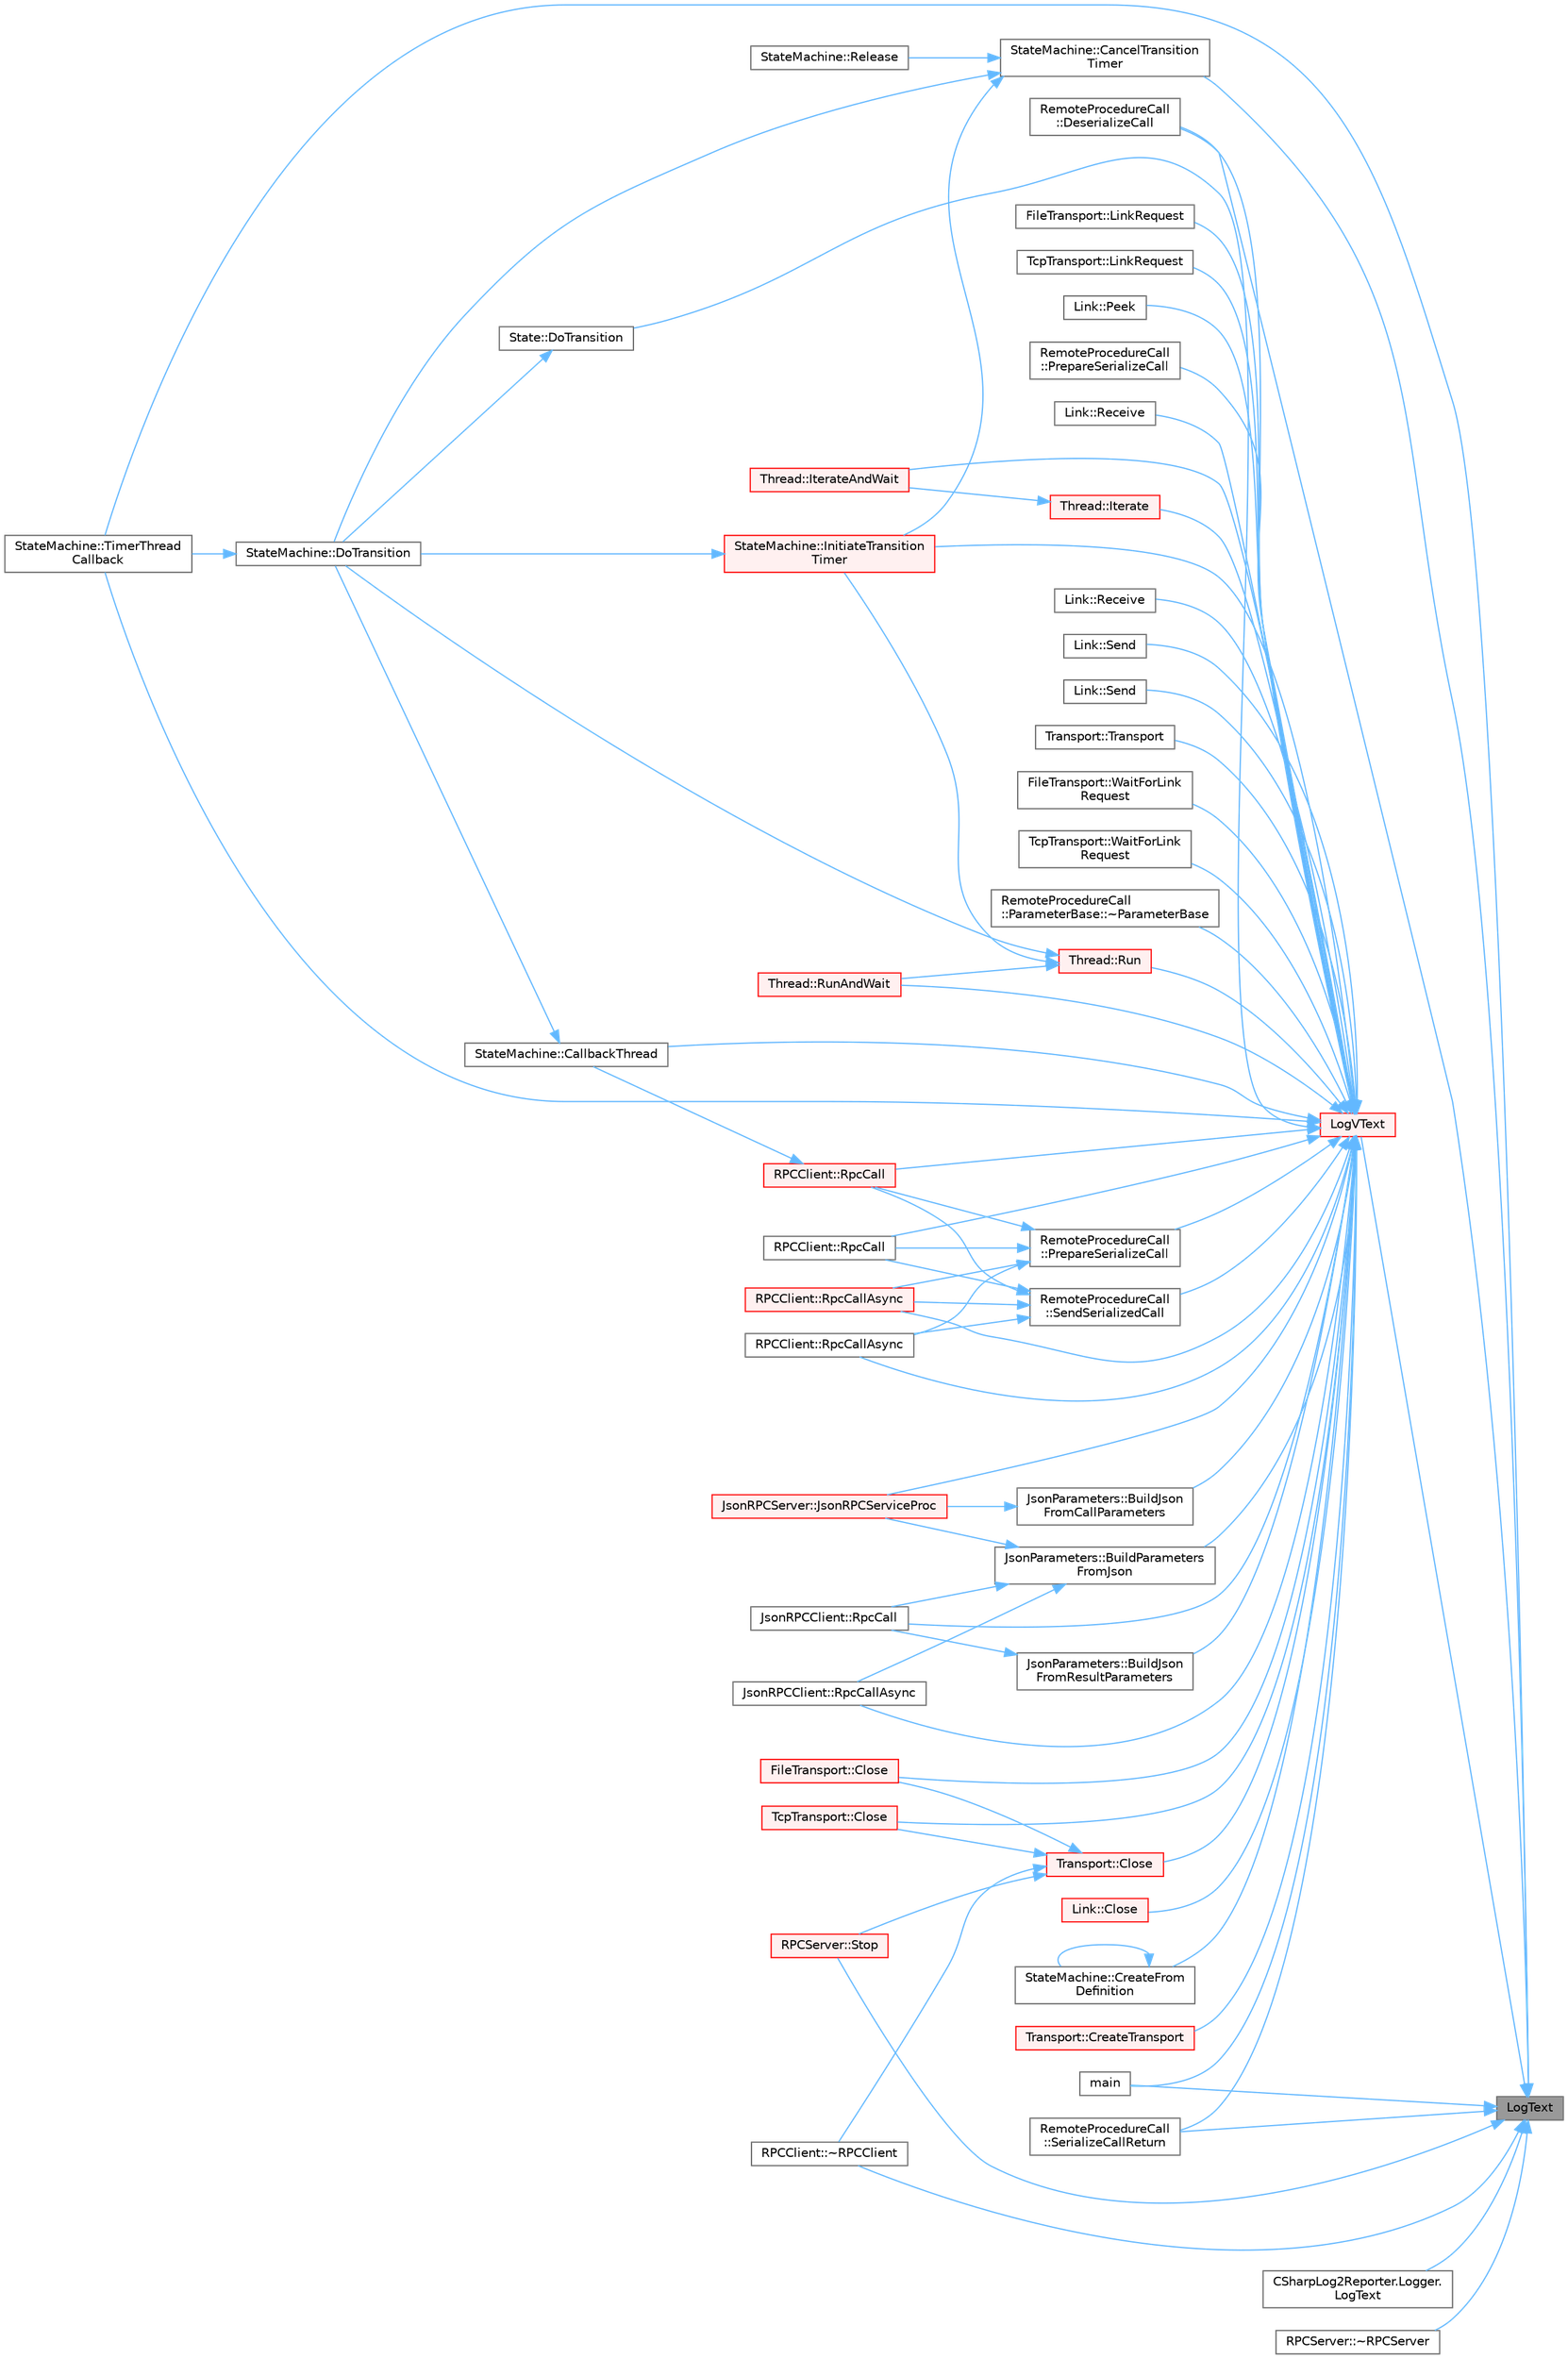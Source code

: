 digraph "LogText"
{
 // LATEX_PDF_SIZE
  bgcolor="transparent";
  edge [fontname=Helvetica,fontsize=10,labelfontname=Helvetica,labelfontsize=10];
  node [fontname=Helvetica,fontsize=10,shape=box,height=0.2,width=0.4];
  rankdir="RL";
  Node1 [id="Node000001",label="LogText",height=0.2,width=0.4,color="gray40", fillcolor="grey60", style="filled", fontcolor="black",tooltip=" "];
  Node1 -> Node2 [id="edge1_Node000001_Node000002",dir="back",color="steelblue1",style="solid",tooltip=" "];
  Node2 [id="Node000002",label="StateMachine::CancelTransition\lTimer",height=0.2,width=0.4,color="grey40", fillcolor="white", style="filled",URL="$class_state_machine.html#a0fb3b2d1e0daeeacac4edee9d85d033d",tooltip=" "];
  Node2 -> Node3 [id="edge2_Node000002_Node000003",dir="back",color="steelblue1",style="solid",tooltip=" "];
  Node3 [id="Node000003",label="StateMachine::DoTransition",height=0.2,width=0.4,color="grey40", fillcolor="white", style="filled",URL="$class_state_machine.html#ae5864f2f840fca87e1d3229703f681fb",tooltip="Executes the given transition on the current state."];
  Node3 -> Node4 [id="edge3_Node000003_Node000004",dir="back",color="steelblue1",style="solid",tooltip=" "];
  Node4 [id="Node000004",label="StateMachine::TimerThread\lCallback",height=0.2,width=0.4,color="grey40", fillcolor="white", style="filled",URL="$class_state_machine.html#ab502559100a6bc6d7cbf0bbaff8a6d3a",tooltip=" "];
  Node2 -> Node5 [id="edge4_Node000002_Node000005",dir="back",color="steelblue1",style="solid",tooltip=" "];
  Node5 [id="Node000005",label="StateMachine::InitiateTransition\lTimer",height=0.2,width=0.4,color="red", fillcolor="#FFF0F0", style="filled",URL="$class_state_machine.html#aa96ba26b9aff8774aacb302af3dd7fe8",tooltip="Clears the current transition timer (timeout) if any, then sets a new transition timer to the the giv..."];
  Node5 -> Node3 [id="edge5_Node000005_Node000003",dir="back",color="steelblue1",style="solid",tooltip=" "];
  Node2 -> Node7 [id="edge6_Node000002_Node000007",dir="back",color="steelblue1",style="solid",tooltip=" "];
  Node7 [id="Node000007",label="StateMachine::Release",height=0.2,width=0.4,color="grey40", fillcolor="white", style="filled",URL="$class_state_machine.html#a8295262a91454cd9b54aebbd8573cf08",tooltip="Stops the state machine's context pending threads, then mark the state machine as exiting so the garb..."];
  Node1 -> Node8 [id="edge7_Node000001_Node000008",dir="back",color="steelblue1",style="solid",tooltip=" "];
  Node8 [id="Node000008",label="RemoteProcedureCall\l::DeserializeCall",height=0.2,width=0.4,color="grey40", fillcolor="white", style="filled",URL="$class_remote_procedure_call.html#a6937c70ae1967f3b78062ab1fdfe0f6d",tooltip="Deserializes a function call byte stream built by SerializeCall."];
  Node1 -> Node9 [id="edge8_Node000001_Node000009",dir="back",color="steelblue1",style="solid",tooltip=" "];
  Node9 [id="Node000009",label="CSharpLog2Reporter.Logger.\lLogText",height=0.2,width=0.4,color="grey40", fillcolor="white", style="filled",URL="$class_c_sharp_log2_reporter_1_1_logger.html#acd52bd2fbb6a979e566c6c0c8dfefd4e",tooltip=" "];
  Node1 -> Node10 [id="edge9_Node000001_Node000010",dir="back",color="steelblue1",style="solid",tooltip=" "];
  Node10 [id="Node000010",label="LogVText",height=0.2,width=0.4,color="red", fillcolor="#FFF0F0", style="filled",URL="$log2reporter_8c.html#a5e1aa3e4ebff4a98212651cae466756e",tooltip=" "];
  Node10 -> Node11 [id="edge10_Node000010_Node000011",dir="back",color="steelblue1",style="solid",tooltip=" "];
  Node11 [id="Node000011",label="JsonParameters::BuildJson\lFromCallParameters",height=0.2,width=0.4,color="grey40", fillcolor="white", style="filled",URL="$class_json_parameters.html#ad5597287648a176fe6ea5375c0dd873c",tooltip=" "];
  Node11 -> Node12 [id="edge11_Node000011_Node000012",dir="back",color="steelblue1",style="solid",tooltip=" "];
  Node12 [id="Node000012",label="JsonRPCServer::JsonRPCServiceProc",height=0.2,width=0.4,color="red", fillcolor="#FFF0F0", style="filled",URL="$class_json_r_p_c_server.html#ad5c173c2db39c0f15a13a01ecad874da",tooltip=" "];
  Node10 -> Node17 [id="edge12_Node000010_Node000017",dir="back",color="steelblue1",style="solid",tooltip=" "];
  Node17 [id="Node000017",label="JsonParameters::BuildJson\lFromResultParameters",height=0.2,width=0.4,color="grey40", fillcolor="white", style="filled",URL="$class_json_parameters.html#adf9346ec92bea02dc136b17d378cdebc",tooltip=" "];
  Node17 -> Node18 [id="edge13_Node000017_Node000018",dir="back",color="steelblue1",style="solid",tooltip=" "];
  Node18 [id="Node000018",label="JsonRPCClient::RpcCall",height=0.2,width=0.4,color="grey40", fillcolor="white", style="filled",URL="$class_json_r_p_c_client.html#a81f0ec4cc1f77ed57668880cd40414ba",tooltip=" "];
  Node10 -> Node19 [id="edge14_Node000010_Node000019",dir="back",color="steelblue1",style="solid",tooltip=" "];
  Node19 [id="Node000019",label="JsonParameters::BuildParameters\lFromJson",height=0.2,width=0.4,color="grey40", fillcolor="white", style="filled",URL="$class_json_parameters.html#af0c0b39d4698688e32c9bf1cf2575084",tooltip=" "];
  Node19 -> Node12 [id="edge15_Node000019_Node000012",dir="back",color="steelblue1",style="solid",tooltip=" "];
  Node19 -> Node18 [id="edge16_Node000019_Node000018",dir="back",color="steelblue1",style="solid",tooltip=" "];
  Node19 -> Node20 [id="edge17_Node000019_Node000020",dir="back",color="steelblue1",style="solid",tooltip=" "];
  Node20 [id="Node000020",label="JsonRPCClient::RpcCallAsync",height=0.2,width=0.4,color="grey40", fillcolor="white", style="filled",URL="$class_json_r_p_c_client.html#a316efc541e5d37a61826a1b39062f6fa",tooltip=" "];
  Node10 -> Node21 [id="edge18_Node000010_Node000021",dir="back",color="steelblue1",style="solid",tooltip=" "];
  Node21 [id="Node000021",label="StateMachine::CallbackThread",height=0.2,width=0.4,color="grey40", fillcolor="white", style="filled",URL="$class_state_machine.html#a650177fcdb065e12880e94405fa8036c",tooltip="Creates and starts a new thread to call a transition callback."];
  Node21 -> Node3 [id="edge19_Node000021_Node000003",dir="back",color="steelblue1",style="solid",tooltip=" "];
  Node10 -> Node22 [id="edge20_Node000010_Node000022",dir="back",color="steelblue1",style="solid",tooltip=" "];
  Node22 [id="Node000022",label="FileTransport::Close",height=0.2,width=0.4,color="red", fillcolor="#FFF0F0", style="filled",URL="$class_file_transport.html#af830f652af42263a97f2fd924c5f56b9",tooltip=" "];
  Node10 -> Node24 [id="edge21_Node000010_Node000024",dir="back",color="steelblue1",style="solid",tooltip=" "];
  Node24 [id="Node000024",label="Link::Close",height=0.2,width=0.4,color="red", fillcolor="#FFF0F0", style="filled",URL="$class_link.html#a2021d0a1d1d99c6d66ba4673cf6a21f4",tooltip=" "];
  Node10 -> Node27 [id="edge22_Node000010_Node000027",dir="back",color="steelblue1",style="solid",tooltip=" "];
  Node27 [id="Node000027",label="TcpTransport::Close",height=0.2,width=0.4,color="red", fillcolor="#FFF0F0", style="filled",URL="$class_tcp_transport.html#a2f542f820033b09b18f8bdb5b1e358c0",tooltip=" "];
  Node10 -> Node29 [id="edge23_Node000010_Node000029",dir="back",color="steelblue1",style="solid",tooltip=" "];
  Node29 [id="Node000029",label="Transport::Close",height=0.2,width=0.4,color="red", fillcolor="#FFF0F0", style="filled",URL="$class_transport.html#a999a45e65a145dc7d0af3f493b118134",tooltip=" "];
  Node29 -> Node22 [id="edge24_Node000029_Node000022",dir="back",color="steelblue1",style="solid",tooltip=" "];
  Node29 -> Node27 [id="edge25_Node000029_Node000027",dir="back",color="steelblue1",style="solid",tooltip=" "];
  Node29 -> Node31 [id="edge26_Node000029_Node000031",dir="back",color="steelblue1",style="solid",tooltip=" "];
  Node31 [id="Node000031",label="RPCServer::Stop",height=0.2,width=0.4,color="red", fillcolor="#FFF0F0", style="filled",URL="$class_r_p_c_server.html#afa561558cb0ceafb0556c4fd34e44683",tooltip="Stops the associated transport."];
  Node29 -> Node36 [id="edge27_Node000029_Node000036",dir="back",color="steelblue1",style="solid",tooltip=" "];
  Node36 [id="Node000036",label="RPCClient::~RPCClient",height=0.2,width=0.4,color="grey40", fillcolor="white", style="filled",URL="$class_r_p_c_client.html#a30b8cae7e2b173b7bb348d6cfbfd14b8",tooltip="RPCClient destructor. Closes and destroys the associated RPC and Transport members."];
  Node10 -> Node37 [id="edge28_Node000010_Node000037",dir="back",color="steelblue1",style="solid",tooltip=" "];
  Node37 [id="Node000037",label="StateMachine::CreateFrom\lDefinition",height=0.2,width=0.4,color="grey40", fillcolor="white", style="filled",URL="$class_state_machine.html#a9e282b1b3524dc89ef69c4022bd629f5",tooltip="This factory method creates a state machine from the given definition."];
  Node37 -> Node37 [id="edge29_Node000037_Node000037",dir="back",color="steelblue1",style="solid",tooltip=" "];
  Node10 -> Node38 [id="edge30_Node000010_Node000038",dir="back",color="steelblue1",style="solid",tooltip=" "];
  Node38 [id="Node000038",label="Transport::CreateTransport",height=0.2,width=0.4,color="red", fillcolor="#FFF0F0", style="filled",URL="$class_transport.html#a21d73da321d7e17430451c74677aa674",tooltip="Returns a newly created transport for the given transport type."];
  Node10 -> Node8 [id="edge31_Node000010_Node000008",dir="back",color="steelblue1",style="solid",tooltip=" "];
  Node10 -> Node41 [id="edge32_Node000010_Node000041",dir="back",color="steelblue1",style="solid",tooltip=" "];
  Node41 [id="Node000041",label="State::DoTransition",height=0.2,width=0.4,color="grey40", fillcolor="white", style="filled",URL="$class_state.html#a99a1d13a86063d8d5376d31657c2c7ff",tooltip="Executes the given transition on this, DOES NOT CALL the associated callback."];
  Node41 -> Node3 [id="edge33_Node000041_Node000003",dir="back",color="steelblue1",style="solid",tooltip=" "];
  Node10 -> Node5 [id="edge34_Node000010_Node000005",dir="back",color="steelblue1",style="solid",tooltip=" "];
  Node10 -> Node42 [id="edge35_Node000010_Node000042",dir="back",color="steelblue1",style="solid",tooltip=" "];
  Node42 [id="Node000042",label="Thread::Iterate",height=0.2,width=0.4,color="red", fillcolor="#FFF0F0", style="filled",URL="$class_thread.html#af0eb13dd34fb8547d10d4341246b8e03",tooltip=" "];
  Node42 -> Node44 [id="edge36_Node000042_Node000044",dir="back",color="steelblue1",style="solid",tooltip=" "];
  Node44 [id="Node000044",label="Thread::IterateAndWait",height=0.2,width=0.4,color="red", fillcolor="#FFF0F0", style="filled",URL="$class_thread.html#a41b5c7adb2c080981c373d3d35c69e0d",tooltip=" "];
  Node10 -> Node44 [id="edge37_Node000010_Node000044",dir="back",color="steelblue1",style="solid",tooltip=" "];
  Node10 -> Node12 [id="edge38_Node000010_Node000012",dir="back",color="steelblue1",style="solid",tooltip=" "];
  Node10 -> Node47 [id="edge39_Node000010_Node000047",dir="back",color="steelblue1",style="solid",tooltip=" "];
  Node47 [id="Node000047",label="FileTransport::LinkRequest",height=0.2,width=0.4,color="grey40", fillcolor="white", style="filled",URL="$class_file_transport.html#a4954d0a00a1d191e7d18d99b8043c991",tooltip="Connects to a server blocked on WaitLinkRequest and returns the resulting link."];
  Node10 -> Node48 [id="edge40_Node000010_Node000048",dir="back",color="steelblue1",style="solid",tooltip=" "];
  Node48 [id="Node000048",label="TcpTransport::LinkRequest",height=0.2,width=0.4,color="grey40", fillcolor="white", style="filled",URL="$class_tcp_transport.html#a9600fbc77b27b1037479349abe15e358",tooltip="Connects to a server blocked on WaitLinkRequest and returns the resulting link."];
  Node10 -> Node49 [id="edge41_Node000010_Node000049",dir="back",color="steelblue1",style="solid",tooltip=" "];
  Node49 [id="Node000049",label="main",height=0.2,width=0.4,color="grey40", fillcolor="white", style="filled",URL="$main_8c.html#a3c04138a5bfe5d72780bb7e82a18e627",tooltip=" "];
  Node10 -> Node50 [id="edge42_Node000010_Node000050",dir="back",color="steelblue1",style="solid",tooltip=" "];
  Node50 [id="Node000050",label="Link::Peek",height=0.2,width=0.4,color="grey40", fillcolor="white", style="filled",URL="$class_link.html#a1499fc70c0bfa95ef213ca41c8be54d9",tooltip="Peeks up to dataLen bytes into byteBuffer from the linked peer. This a blocking potentially non compl..."];
  Node10 -> Node51 [id="edge43_Node000010_Node000051",dir="back",color="steelblue1",style="solid",tooltip=" "];
  Node51 [id="Node000051",label="RemoteProcedureCall\l::PrepareSerializeCall",height=0.2,width=0.4,color="grey40", fillcolor="white", style="filled",URL="$class_remote_procedure_call.html#aab9a51151b6cdb7f447e6178639e4f95",tooltip=" "];
  Node10 -> Node52 [id="edge44_Node000010_Node000052",dir="back",color="steelblue1",style="solid",tooltip=" "];
  Node52 [id="Node000052",label="RemoteProcedureCall\l::PrepareSerializeCall",height=0.2,width=0.4,color="grey40", fillcolor="white", style="filled",URL="$class_remote_procedure_call.html#a5b660d14ec46ce03d08bb3658e7f1b31",tooltip=" "];
  Node52 -> Node53 [id="edge45_Node000052_Node000053",dir="back",color="steelblue1",style="solid",tooltip=" "];
  Node53 [id="Node000053",label="RPCClient::RpcCall",height=0.2,width=0.4,color="grey40", fillcolor="white", style="filled",URL="$class_r_p_c_client.html#a19b2bdf04346020eb29fce4e9d8537f1",tooltip=" "];
  Node52 -> Node54 [id="edge46_Node000052_Node000054",dir="back",color="steelblue1",style="solid",tooltip=" "];
  Node54 [id="Node000054",label="RPCClient::RpcCall",height=0.2,width=0.4,color="red", fillcolor="#FFF0F0", style="filled",URL="$class_r_p_c_client.html#a07ff73f1e75e955325463e22dd3a4124",tooltip="see RemoteProcedureCall::SerializedCall and RemoteProcedureCall::SendSerializedCall...."];
  Node54 -> Node21 [id="edge47_Node000054_Node000021",dir="back",color="steelblue1",style="solid",tooltip=" "];
  Node52 -> Node56 [id="edge48_Node000052_Node000056",dir="back",color="steelblue1",style="solid",tooltip=" "];
  Node56 [id="Node000056",label="RPCClient::RpcCallAsync",height=0.2,width=0.4,color="grey40", fillcolor="white", style="filled",URL="$class_r_p_c_client.html#aff234c5bae9ea1a10ddbc223ec6bd50b",tooltip=" "];
  Node52 -> Node57 [id="edge49_Node000052_Node000057",dir="back",color="steelblue1",style="solid",tooltip=" "];
  Node57 [id="Node000057",label="RPCClient::RpcCallAsync",height=0.2,width=0.4,color="red", fillcolor="#FFF0F0", style="filled",URL="$class_r_p_c_client.html#ad1ea9d5d63414cd67f6f3ba1719ecfd2",tooltip=" "];
  Node10 -> Node58 [id="edge50_Node000010_Node000058",dir="back",color="steelblue1",style="solid",tooltip=" "];
  Node58 [id="Node000058",label="Link::Receive",height=0.2,width=0.4,color="grey40", fillcolor="white", style="filled",URL="$class_link.html#a61a6082391bcbd95738bc5dc4d3d9682",tooltip="Receives up to dataLen bytes into byteBuffer from the linked peer. This a blocking potentially non co..."];
  Node10 -> Node59 [id="edge51_Node000010_Node000059",dir="back",color="steelblue1",style="solid",tooltip=" "];
  Node59 [id="Node000059",label="Link::Receive",height=0.2,width=0.4,color="grey40", fillcolor="white", style="filled",URL="$class_link.html#a9e6b468f4193d013d91c02a483fdd9a2",tooltip="Receives dataLen bytes into byteBuffer from the linked peer. This a blocking complete receive."];
  Node10 -> Node18 [id="edge52_Node000010_Node000018",dir="back",color="steelblue1",style="solid",tooltip=" "];
  Node10 -> Node53 [id="edge53_Node000010_Node000053",dir="back",color="steelblue1",style="solid",tooltip=" "];
  Node10 -> Node54 [id="edge54_Node000010_Node000054",dir="back",color="steelblue1",style="solid",tooltip=" "];
  Node10 -> Node56 [id="edge55_Node000010_Node000056",dir="back",color="steelblue1",style="solid",tooltip=" "];
  Node10 -> Node57 [id="edge56_Node000010_Node000057",dir="back",color="steelblue1",style="solid",tooltip=" "];
  Node10 -> Node20 [id="edge57_Node000010_Node000020",dir="back",color="steelblue1",style="solid",tooltip=" "];
  Node10 -> Node60 [id="edge58_Node000010_Node000060",dir="back",color="steelblue1",style="solid",tooltip=" "];
  Node60 [id="Node000060",label="Thread::Run",height=0.2,width=0.4,color="red", fillcolor="#FFF0F0", style="filled",URL="$class_thread.html#aa749371ba8362eaeea768f7d395b3dae",tooltip=" "];
  Node60 -> Node3 [id="edge59_Node000060_Node000003",dir="back",color="steelblue1",style="solid",tooltip=" "];
  Node60 -> Node5 [id="edge60_Node000060_Node000005",dir="back",color="steelblue1",style="solid",tooltip=" "];
  Node60 -> Node62 [id="edge61_Node000060_Node000062",dir="back",color="steelblue1",style="solid",tooltip=" "];
  Node62 [id="Node000062",label="Thread::RunAndWait",height=0.2,width=0.4,color="red", fillcolor="#FFF0F0", style="filled",URL="$class_thread.html#adf4a0146595eefa17ccb8d7aacd33b41",tooltip=" "];
  Node10 -> Node62 [id="edge62_Node000010_Node000062",dir="back",color="steelblue1",style="solid",tooltip=" "];
  Node10 -> Node65 [id="edge63_Node000010_Node000065",dir="back",color="steelblue1",style="solid",tooltip=" "];
  Node65 [id="Node000065",label="Link::Send",height=0.2,width=0.4,color="grey40", fillcolor="white", style="filled",URL="$class_link.html#a3a738315dc00cfb1fdd0544f6e40f26a",tooltip="Sends up to dataLen bytes from byteBuffer to the linked peer. This a blocking potentially non complet..."];
  Node10 -> Node66 [id="edge64_Node000010_Node000066",dir="back",color="steelblue1",style="solid",tooltip=" "];
  Node66 [id="Node000066",label="Link::Send",height=0.2,width=0.4,color="grey40", fillcolor="white", style="filled",URL="$class_link.html#a7206b80a29481217e2bef37864870569",tooltip="Sends dataLen bytes from byteBuffer to the linked peer. This a blocking complete send."];
  Node10 -> Node67 [id="edge65_Node000010_Node000067",dir="back",color="steelblue1",style="solid",tooltip=" "];
  Node67 [id="Node000067",label="RemoteProcedureCall\l::SendSerializedCall",height=0.2,width=0.4,color="grey40", fillcolor="white", style="filled",URL="$class_remote_procedure_call.html#a38512a538a448e528fc162e179345ea4",tooltip=" "];
  Node67 -> Node53 [id="edge66_Node000067_Node000053",dir="back",color="steelblue1",style="solid",tooltip=" "];
  Node67 -> Node54 [id="edge67_Node000067_Node000054",dir="back",color="steelblue1",style="solid",tooltip=" "];
  Node67 -> Node56 [id="edge68_Node000067_Node000056",dir="back",color="steelblue1",style="solid",tooltip=" "];
  Node67 -> Node57 [id="edge69_Node000067_Node000057",dir="back",color="steelblue1",style="solid",tooltip=" "];
  Node10 -> Node68 [id="edge70_Node000010_Node000068",dir="back",color="steelblue1",style="solid",tooltip=" "];
  Node68 [id="Node000068",label="RemoteProcedureCall\l::SerializeCallReturn",height=0.2,width=0.4,color="grey40", fillcolor="white", style="filled",URL="$class_remote_procedure_call.html#a17c666a98323918a3c7fd9ace5c3872b",tooltip="Prepare serialized call return byte stream and send it over the associated link."];
  Node10 -> Node4 [id="edge71_Node000010_Node000004",dir="back",color="steelblue1",style="solid",tooltip=" "];
  Node10 -> Node69 [id="edge72_Node000010_Node000069",dir="back",color="steelblue1",style="solid",tooltip=" "];
  Node69 [id="Node000069",label="Transport::Transport",height=0.2,width=0.4,color="grey40", fillcolor="white", style="filled",URL="$class_transport.html#a36928c178aa490c02aa25b4b12e2bf63",tooltip=" "];
  Node10 -> Node70 [id="edge73_Node000010_Node000070",dir="back",color="steelblue1",style="solid",tooltip=" "];
  Node70 [id="Node000070",label="FileTransport::WaitForLink\lRequest",height=0.2,width=0.4,color="grey40", fillcolor="white", style="filled",URL="$class_file_transport.html#a4f7890b520360e013890cf378224b135",tooltip="Waits for a LinkRequest and returns the resulting link."];
  Node10 -> Node71 [id="edge74_Node000010_Node000071",dir="back",color="steelblue1",style="solid",tooltip=" "];
  Node71 [id="Node000071",label="TcpTransport::WaitForLink\lRequest",height=0.2,width=0.4,color="grey40", fillcolor="white", style="filled",URL="$class_tcp_transport.html#a517aa1803c9ebcd5214c28503b69f219",tooltip="Waits for a LinkRequest and returns the resulting link."];
  Node10 -> Node72 [id="edge75_Node000010_Node000072",dir="back",color="steelblue1",style="solid",tooltip=" "];
  Node72 [id="Node000072",label="RemoteProcedureCall\l::ParameterBase::~ParameterBase",height=0.2,width=0.4,color="grey40", fillcolor="white", style="filled",URL="$class_remote_procedure_call_1_1_parameter_base.html#a811989a41075e76a3bf6a9b97c07e005",tooltip=" "];
  Node1 -> Node49 [id="edge76_Node000001_Node000049",dir="back",color="steelblue1",style="solid",tooltip=" "];
  Node1 -> Node68 [id="edge77_Node000001_Node000068",dir="back",color="steelblue1",style="solid",tooltip=" "];
  Node1 -> Node31 [id="edge78_Node000001_Node000031",dir="back",color="steelblue1",style="solid",tooltip=" "];
  Node1 -> Node4 [id="edge79_Node000001_Node000004",dir="back",color="steelblue1",style="solid",tooltip=" "];
  Node1 -> Node36 [id="edge80_Node000001_Node000036",dir="back",color="steelblue1",style="solid",tooltip=" "];
  Node1 -> Node74 [id="edge81_Node000001_Node000074",dir="back",color="steelblue1",style="solid",tooltip=" "];
  Node74 [id="Node000074",label="RPCServer::~RPCServer",height=0.2,width=0.4,color="grey40", fillcolor="white", style="filled",URL="$class_r_p_c_server.html#af7fadfc5744d79966897e40665bb0999",tooltip="RPCClient destructor. Closes and destroys the associated RPC and Transport members."];
}
